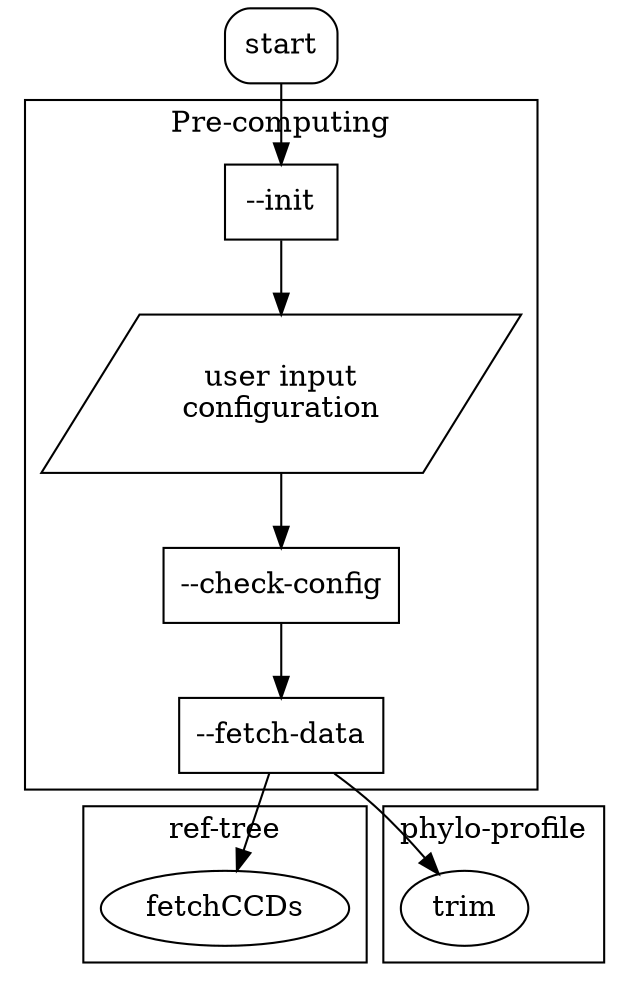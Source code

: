 digraph G {

	start [
		shape=box
		style="rounded"
	]
	
	subgraph cluster0 {
		label = "Pre-computing"

		init [
			label = "--init"
			shape = box
		]

		userInput [
			label="user input\nconfiguration"
			shape = parallelogram	
		]

		checkConfig [
			label= "--check-config"
			shape = box
		]

		fetchData [
			label= "--fetch-data"
			shape = box
		]

		init -> userInput
		userInput -> checkConfig
		checkConfig -> fetchData;
	}

	subgraph cluster1 {
		label = "ref-tree"
		fetchCCDs
	}

	subgraph cluster2 {
		label = "phylo-profile"
		trim
	}

	start -> init

	fetchData -> fetchCCDs
	fetchData -> trim
	
}

